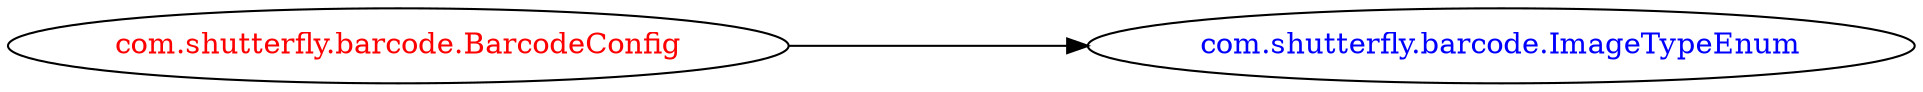digraph dependencyGraph {
 concentrate=true;
 ranksep="2.0";
 rankdir="LR"; 
 splines="ortho";
"com.shutterfly.barcode.BarcodeConfig" [fontcolor="red"];
"com.shutterfly.barcode.ImageTypeEnum" [ fontcolor="blue" ];
"com.shutterfly.barcode.BarcodeConfig"->"com.shutterfly.barcode.ImageTypeEnum";
}